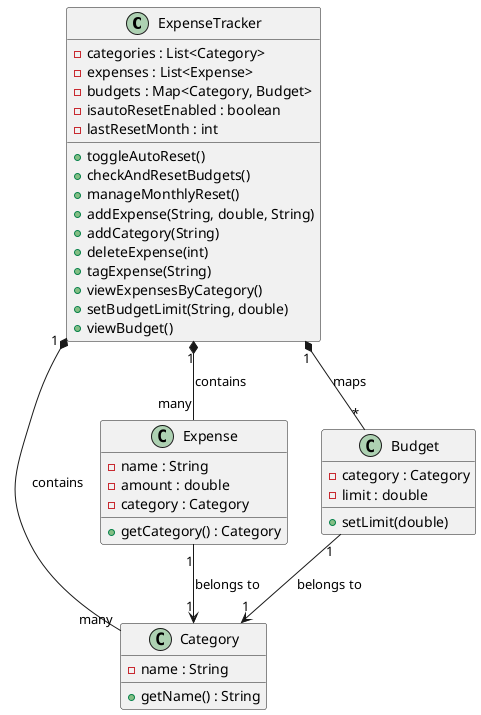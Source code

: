 @startuml
class ExpenseTracker {
    - categories : List<Category>
    - expenses : List<Expense>
    - budgets : Map<Category, Budget>
    - isautoResetEnabled : boolean
    - lastResetMonth : int
    + toggleAutoReset()
    + checkAndResetBudgets()
    + manageMonthlyReset()
    + addExpense(String, double, String)
    + addCategory(String)
    + deleteExpense(int)
    + tagExpense(String)
    + viewExpensesByCategory()
    + setBudgetLimit(String, double)
    + viewBudget()
}

class Category {
    - name : String
    + getName() : String
}

class Expense {
    - name : String
    - amount : double
    - category : Category
    + getCategory() : Category
}

class Budget {
    - category : Category
    - limit : double
    + setLimit(double)
}

ExpenseTracker "1" *-- "many" Category : contains
ExpenseTracker "1" *-- "many" Expense : contains
ExpenseTracker "1" *-- "*" Budget : maps

Expense "1" --> "1" Category : belongs to
Budget "1" --> "1" Category : belongs to
@enduml
